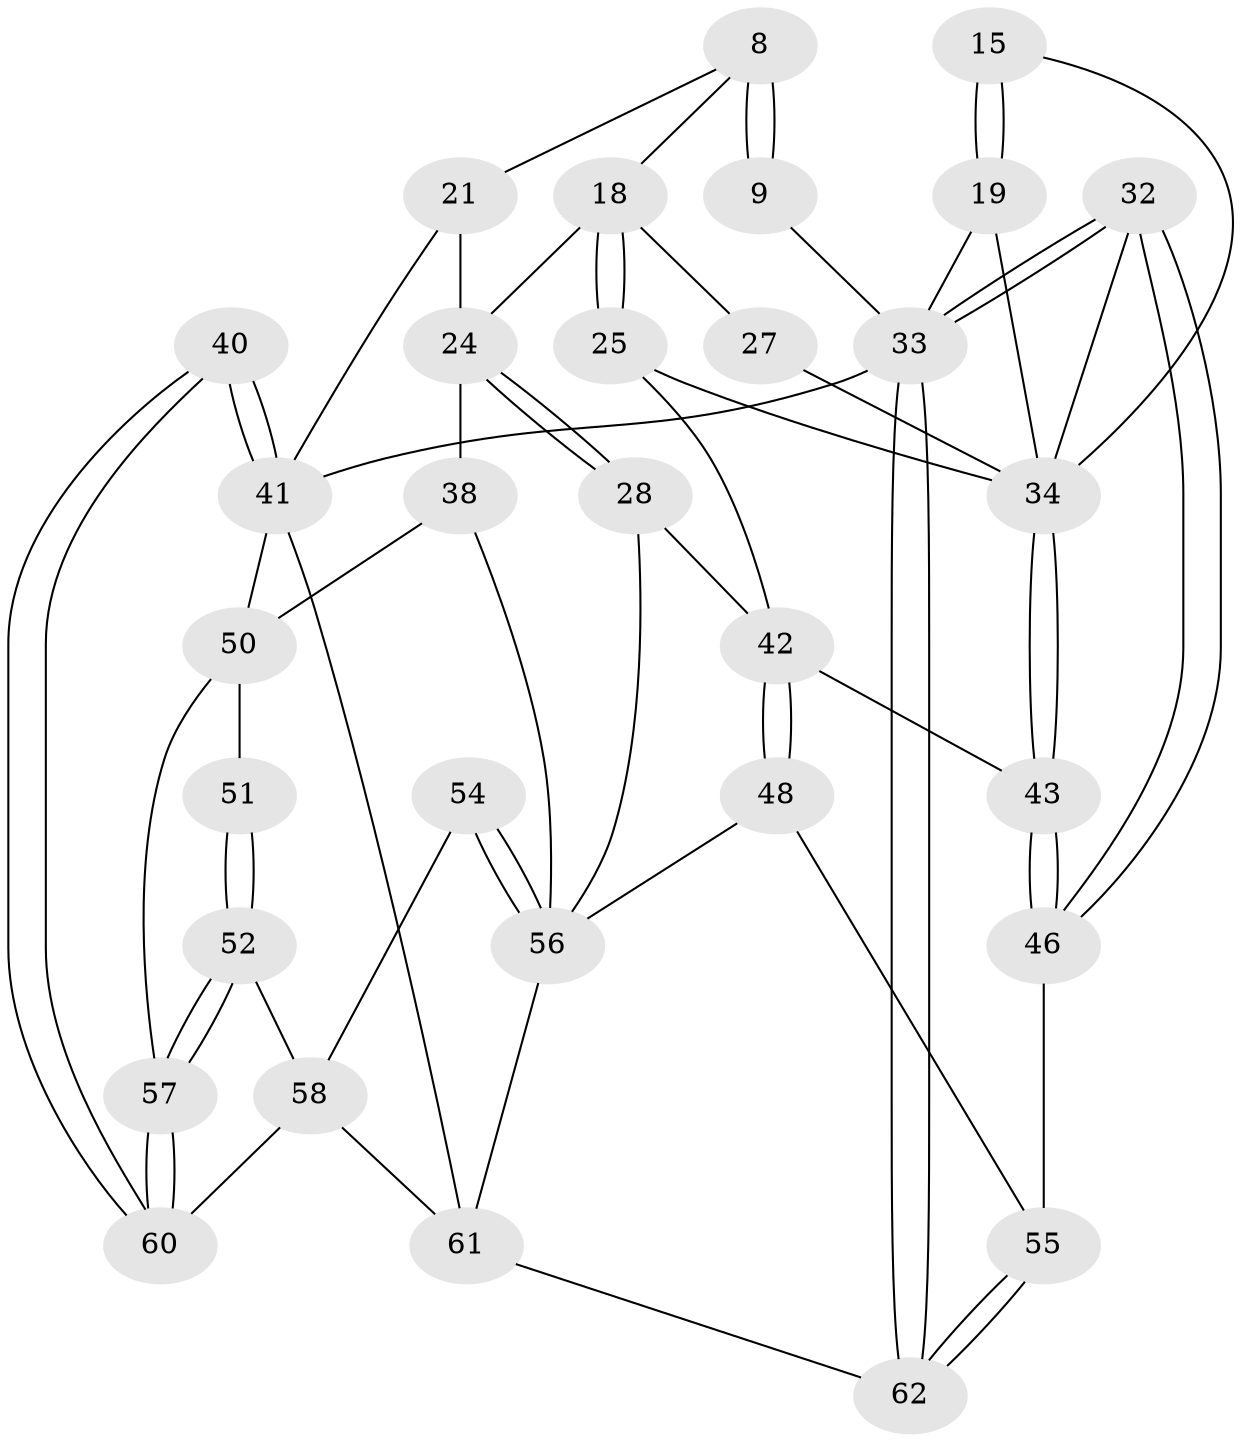 // original degree distribution, {3: 0.04838709677419355, 5: 0.5645161290322581, 6: 0.1935483870967742, 4: 0.1935483870967742}
// Generated by graph-tools (version 1.1) at 2025/59/03/09/25 04:59:49]
// undirected, 31 vertices, 68 edges
graph export_dot {
graph [start="1"]
  node [color=gray90,style=filled];
  8 [pos="+0.3611942654712968+0.1816502124466119",super="+7"];
  9 [pos="+0.24713123379597227+0.176519772237096",super="+5"];
  15 [pos="+0.11478345647062228+0.31460232348117206"];
  18 [pos="+0.35772054057923414+0.45554850141924846",super="+12"];
  19 [pos="+0+0.1740205319571321",super="+11"];
  21 [pos="+0.9273238745350206+0.2851018573105727",super="+16"];
  24 [pos="+0.5788842753951067+0.5061128671467825",super="+17+23"];
  25 [pos="+0.3451670510303054+0.5522208530218884"];
  27 [pos="+0.15594585378545528+0.46198735617283115",super="+13"];
  28 [pos="+0.4571110606331786+0.6379875303399214"];
  32 [pos="+0+1"];
  33 [pos="+0+1",super="+3"];
  34 [pos="+0.14047930988586688+0.6686660342006336",super="+26+31"];
  38 [pos="+0.7781164994808222+0.6815043558463636"];
  40 [pos="+1+1"];
  41 [pos="+1+0.9673746660176108",super="+35+39"];
  42 [pos="+0.35372696247291+0.699050788138507",super="+29"];
  43 [pos="+0.18626186413909118+0.7207746982973187"];
  46 [pos="+0.14348163536827518+0.8188035279809983"];
  48 [pos="+0.3614346264179686+0.8727746403632349"];
  50 [pos="+0.9474380630396717+0.7967228988551041",super="+36+37+49"];
  51 [pos="+0.91127671270319+0.7966772013235006"];
  52 [pos="+0.8839761836136003+0.8685156032233442"];
  54 [pos="+0.7223891889590621+0.7910274902300661"];
  55 [pos="+0.3180054585091388+0.9183782858343382"];
  56 [pos="+0.6134374907023483+0.9539490177603983",super="+47+44"];
  57 [pos="+0.8923613196275217+0.8973354639703913"];
  58 [pos="+0.7971366915803448+0.9631338450296655",super="+53"];
  60 [pos="+0.8964848587720919+0.9162567076292499"];
  61 [pos="+0.6500427355679975+1",super="+59"];
  62 [pos="+0.19041441481853966+1"];
  8 -- 9 [weight=2];
  8 -- 9;
  8 -- 21;
  8 -- 18;
  9 -- 33;
  15 -- 19 [weight=2];
  15 -- 19;
  15 -- 34;
  18 -- 25;
  18 -- 25;
  18 -- 27;
  18 -- 24;
  19 -- 33;
  19 -- 34;
  21 -- 41 [weight=2];
  21 -- 24 [weight=2];
  24 -- 28;
  24 -- 28;
  24 -- 38;
  25 -- 34;
  25 -- 42;
  27 -- 34 [weight=3];
  28 -- 56;
  28 -- 42;
  32 -- 33;
  32 -- 33;
  32 -- 46;
  32 -- 46;
  32 -- 34;
  33 -- 62;
  33 -- 62;
  33 -- 41 [weight=2];
  34 -- 43;
  34 -- 43;
  38 -- 56;
  38 -- 50;
  40 -- 41 [weight=2];
  40 -- 41;
  40 -- 60;
  40 -- 60;
  41 -- 61;
  41 -- 50 [weight=2];
  42 -- 43;
  42 -- 48;
  42 -- 48;
  43 -- 46;
  43 -- 46;
  46 -- 55;
  48 -- 55;
  48 -- 56;
  50 -- 51 [weight=2];
  50 -- 57;
  51 -- 52;
  51 -- 52;
  52 -- 57;
  52 -- 57;
  52 -- 58;
  54 -- 56 [weight=2];
  54 -- 56;
  54 -- 58;
  55 -- 62;
  55 -- 62;
  56 -- 61;
  57 -- 60;
  57 -- 60;
  58 -- 60;
  58 -- 61;
  61 -- 62;
}
